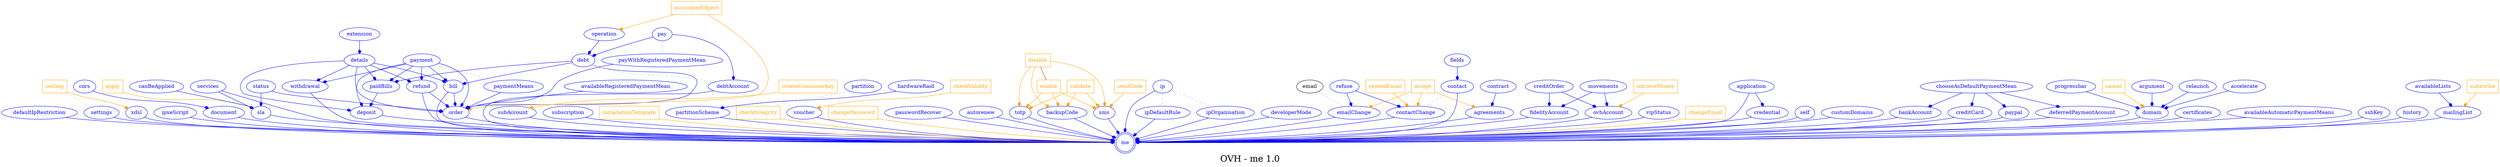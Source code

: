 digraph LexiconGraph {
graph[label="OVH - me 1.0", fontsize=24]
splines=true
"me" [color=blue, fontcolor=blue, shape=doublecircle]
"defaultIpRestriction" -> "me" [color=blue, fontcolor=blue, arrowhead=diamond, arrowtail=none]
"defaultIpRestriction" [color=blue, fontcolor=blue, shape=ellipse]
"settings" -> "me" [color=blue, fontcolor=blue, arrowhead=diamond, arrowtail=none]
"settings" [color=blue, fontcolor=blue, shape=ellipse]
"setting" -> "settings" [color=grey, fontcolor=grey, arrowhead=none, arrowtail=none, style=dashed]
"ipxeScript" -> "me" [color=blue, fontcolor=blue, arrowhead=diamond, arrowtail=none]
"ipxeScript" [color=blue, fontcolor=blue, shape=ellipse]
"document" -> "me" [color=blue, fontcolor=blue, arrowhead=diamond, arrowtail=none]
"document" [color=blue, fontcolor=blue, shape=ellipse]
"cors" -> "document" [color=blue, fontcolor=blue, arrowhead=diamond, arrowtail=none]
"cors" [color=blue, fontcolor=blue, shape=ellipse]
"sla" -> "me" [color=blue, fontcolor=blue, arrowhead=diamond, arrowtail=none]
"sla" [color=blue, fontcolor=blue, shape=ellipse]
"apply" [color=orange, fontcolor=orange, shape=box]
"apply" -> "sla" [color=orange, fontcolor=orange, arrowhead=diamond, arrowtail=none]
"canBeApplied" -> "sla" [color=blue, fontcolor=blue, arrowhead=diamond, arrowtail=none]
"canBeApplied" [color=blue, fontcolor=blue, shape=ellipse]
"services" -> "sla" [color=blue, fontcolor=blue, arrowhead=diamond, arrowtail=none]
"services" [color=blue, fontcolor=blue, shape=ellipse]
"status" -> "sla" [color=blue, fontcolor=blue, arrowhead=diamond, arrowtail=none]
"status" [color=blue, fontcolor=blue, shape=ellipse]
"subAccount" -> "me" [color=blue, fontcolor=blue, arrowhead=diamond, arrowtail=none]
"subAccount" [color=blue, fontcolor=blue, shape=ellipse]
"createConsumerKey" [color=orange, fontcolor=orange, shape=box]
"createConsumerKey" -> "subAccount" [color=orange, fontcolor=orange, arrowhead=diamond, arrowtail=none]
"order" -> "me" [color=blue, fontcolor=blue, arrowhead=diamond, arrowtail=none]
"order" [color=blue, fontcolor=blue, shape=ellipse]
"paymentMeans" -> "order" [color=blue, fontcolor=blue, arrowhead=diamond, arrowtail=none]
"paymentMeans" [color=blue, fontcolor=blue, shape=ellipse]
"payment" -> "paymentMeans" [color=grey, fontcolor=grey, arrowhead=none, arrowtail=none, style=dashed]
"debt" -> "order" [color=blue, fontcolor=blue, arrowhead=diamond, arrowtail=none]
"debt" [color=blue, fontcolor=blue, shape=ellipse]
"pay" -> "debt" [color=blue, fontcolor=blue, arrowhead=diamond, arrowtail=none]
"pay" [color=blue, fontcolor=blue, shape=ellipse]
"operation" -> "debt" [color=blue, fontcolor=blue, arrowhead=diamond, arrowtail=none]
"operation" [color=blue, fontcolor=blue, shape=ellipse]
"associatedObject" [color=orange, fontcolor=orange, shape=box]
"associatedObject" -> "operation" [color=orange, fontcolor=orange, arrowhead=diamond, arrowtail=none]
"payment" -> "order" [color=blue, fontcolor=blue, arrowhead=diamond, arrowtail=none]
"payment" [color=blue, fontcolor=blue, shape=ellipse]
"refund" -> "order" [color=blue, fontcolor=blue, arrowhead=diamond, arrowtail=none]
"refund" [color=blue, fontcolor=blue, shape=ellipse]
"status" -> "order" [color=blue, fontcolor=blue, arrowhead=diamond, arrowtail=none]
"details" -> "order" [color=blue, fontcolor=blue, arrowhead=diamond, arrowtail=none]
"details" [color=blue, fontcolor=blue, shape=ellipse]
"extension" -> "details" [color=blue, fontcolor=blue, arrowhead=diamond, arrowtail=none]
"extension" [color=blue, fontcolor=blue, shape=ellipse]
"availableRegisteredPaymentMean" -> "order" [color=blue, fontcolor=blue, arrowhead=diamond, arrowtail=none]
"availableRegisteredPaymentMean" [color=blue, fontcolor=blue, shape=ellipse]
"payWithRegisteredPaymentMean" -> "order" [color=blue, fontcolor=blue, arrowhead=diamond, arrowtail=none]
"payWithRegisteredPaymentMean" [color=blue, fontcolor=blue, shape=ellipse]
"pay" -> "payWithRegisteredPaymentMean" [color=grey, fontcolor=grey, arrowhead=none, arrowtail=none, style=dashed]
"bill" -> "order" [color=blue, fontcolor=blue, arrowhead=diamond, arrowtail=none]
"bill" [color=blue, fontcolor=blue, shape=ellipse]
"associatedObject" -> "order" [color=orange, fontcolor=orange, arrowhead=diamond, arrowtail=none]
"withdrawal" -> "me" [color=blue, fontcolor=blue, arrowhead=diamond, arrowtail=none]
"withdrawal" [color=blue, fontcolor=blue, shape=ellipse]
"payment" -> "withdrawal" [color=blue, fontcolor=blue, arrowhead=diamond, arrowtail=none]
"details" -> "withdrawal" [color=blue, fontcolor=blue, arrowhead=diamond, arrowtail=none]
"subscription" -> "me" [color=blue, fontcolor=blue, arrowhead=diamond, arrowtail=none]
"subscription" [color=blue, fontcolor=blue, shape=ellipse]
"deposit" -> "me" [color=blue, fontcolor=blue, arrowhead=diamond, arrowtail=none]
"deposit" [color=blue, fontcolor=blue, shape=ellipse]
"payment" -> "deposit" [color=blue, fontcolor=blue, arrowhead=diamond, arrowtail=none]
"paidBills" -> "deposit" [color=blue, fontcolor=blue, arrowhead=diamond, arrowtail=none]
"paidBills" [color=blue, fontcolor=blue, shape=ellipse]
"debt" -> "paidBills" [color=blue, fontcolor=blue, arrowhead=diamond, arrowtail=none]
"payment" -> "paidBills" [color=blue, fontcolor=blue, arrowhead=diamond, arrowtail=none]
"details" -> "paidBills" [color=blue, fontcolor=blue, arrowhead=diamond, arrowtail=none]
"details" -> "deposit" [color=blue, fontcolor=blue, arrowhead=diamond, arrowtail=none]
"installationTemplate" [color=orange, fontcolor=orange, shape=box]
"installationTemplate" -> "me" [color=orange, fontcolor=orange, arrowhead=diamond, arrowtail=none]
"partitionScheme" -> "me" [color=blue, fontcolor=blue, arrowhead=diamond, arrowtail=none]
"partitionScheme" [color=blue, fontcolor=blue, shape=ellipse]
"partition" -> "partitionScheme" [color=grey, fontcolor=grey, arrowhead=none, arrowtail=none, style=dashed]
"partition" [color=blue, fontcolor=blue, shape=ellipse]
"hardwareRaid" -> "partitionScheme" [color=blue, fontcolor=blue, arrowhead=diamond, arrowtail=none]
"hardwareRaid" [color=blue, fontcolor=blue, shape=ellipse]
"checkIntegrity" [color=orange, fontcolor=orange, shape=box]
"checkIntegrity" -> "me" [color=orange, fontcolor=orange, arrowhead=diamond, arrowtail=none]
"refund" -> "me" [color=blue, fontcolor=blue, arrowhead=diamond, arrowtail=none]
"payment" -> "refund" [color=blue, fontcolor=blue, arrowhead=diamond, arrowtail=none]
"details" -> "refund" [color=blue, fontcolor=blue, arrowhead=diamond, arrowtail=none]
"voucher" -> "me" [color=blue, fontcolor=blue, arrowhead=diamond, arrowtail=none]
"voucher" [color=blue, fontcolor=blue, shape=ellipse]
"checkValidity" [color=orange, fontcolor=orange, shape=box]
"checkValidity" -> "voucher" [color=orange, fontcolor=orange, arrowhead=diamond, arrowtail=none]
"changePassword" [color=orange, fontcolor=orange, shape=box]
"changePassword" -> "me" [color=orange, fontcolor=orange, arrowhead=diamond, arrowtail=none]
"passwordRecover" -> "me" [color=blue, fontcolor=blue, arrowhead=diamond, arrowtail=none]
"passwordRecover" [color=blue, fontcolor=blue, shape=ellipse]
"autorenew" -> "me" [color=blue, fontcolor=blue, arrowhead=diamond, arrowtail=none]
"autorenew" [color=blue, fontcolor=blue, shape=ellipse]
"backupCode" -> "me" [color=blue, fontcolor=blue, arrowhead=diamond, arrowtail=none]
"backupCode" [color=blue, fontcolor=blue, shape=ellipse]
"enable" [color=orange, fontcolor=orange, shape=box]
"enable" -> "backupCode" [color=orange, fontcolor=orange, arrowhead=diamond, arrowtail=none]
"disable" -> "enable" [color=red, fontcolor=red, arrowhead=none, arrowtail=none]
"validate" [color=orange, fontcolor=orange, shape=box]
"validate" -> "backupCode" [color=orange, fontcolor=orange, arrowhead=diamond, arrowtail=none]
"disable" [color=orange, fontcolor=orange, shape=box]
"disable" -> "backupCode" [color=orange, fontcolor=orange, arrowhead=diamond, arrowtail=none]
"sms" -> "me" [color=blue, fontcolor=blue, arrowhead=diamond, arrowtail=none]
"sms" [color=blue, fontcolor=blue, shape=ellipse]
"sendCode" [color=orange, fontcolor=orange, shape=box]
"sendCode" -> "sms" [color=orange, fontcolor=orange, arrowhead=diamond, arrowtail=none]
"enable" -> "sms" [color=orange, fontcolor=orange, arrowhead=diamond, arrowtail=none]
"validate" -> "sms" [color=orange, fontcolor=orange, arrowhead=diamond, arrowtail=none]
"disable" -> "sms" [color=orange, fontcolor=orange, arrowhead=diamond, arrowtail=none]
"totp" -> "me" [color=blue, fontcolor=blue, arrowhead=diamond, arrowtail=none]
"totp" [color=blue, fontcolor=blue, shape=ellipse]
"enable" -> "totp" [color=orange, fontcolor=orange, arrowhead=diamond, arrowtail=none]
"validate" -> "totp" [color=orange, fontcolor=orange, arrowhead=diamond, arrowtail=none]
"disable" -> "totp" [color=orange, fontcolor=orange, arrowhead=diamond, arrowtail=none]
"ip" -> "me" [color=blue, fontcolor=blue, arrowhead=diamond, arrowtail=none]
"ip" [color=blue, fontcolor=blue, shape=ellipse]
"ipDefaultRule" -> "me" [color=blue, fontcolor=blue, arrowhead=diamond, arrowtail=none]
"ipDefaultRule" [color=blue, fontcolor=blue, shape=ellipse]
"ip" -> "ipDefaultRule" [color=grey, fontcolor=grey, arrowhead=none, arrowtail=none, style=dashed]
"developerMode" -> "me" [color=blue, fontcolor=blue, arrowhead=diamond, arrowtail=none]
"developerMode" [color=blue, fontcolor=blue, shape=ellipse]
"contact" -> "me" [color=blue, fontcolor=blue, arrowhead=diamond, arrowtail=none]
"contact" [color=blue, fontcolor=blue, shape=ellipse]
"fields" -> "contact" [color=blue, fontcolor=blue, arrowhead=diamond, arrowtail=none]
"fields" [color=blue, fontcolor=blue, shape=ellipse]
"fidelityAccount" -> "me" [color=blue, fontcolor=blue, arrowhead=diamond, arrowtail=none]
"fidelityAccount" [color=blue, fontcolor=blue, shape=ellipse]
"movements" -> "fidelityAccount" [color=blue, fontcolor=blue, arrowhead=diamond, arrowtail=none]
"movements" [color=blue, fontcolor=blue, shape=ellipse]
"creditOrder" -> "fidelityAccount" [color=blue, fontcolor=blue, arrowhead=diamond, arrowtail=none]
"creditOrder" [color=blue, fontcolor=blue, shape=ellipse]
"vipStatus" -> "me" [color=blue, fontcolor=blue, arrowhead=diamond, arrowtail=none]
"vipStatus" [color=blue, fontcolor=blue, shape=ellipse]
"changeEmail" [color=orange, fontcolor=orange, shape=box]
"changeEmail" -> "me" [color=orange, fontcolor=orange, arrowhead=diamond, arrowtail=none]
"application" -> "me" [color=blue, fontcolor=blue, arrowhead=diamond, arrowtail=none]
"application" [color=blue, fontcolor=blue, shape=ellipse]
"services" -> "me" [color=blue, fontcolor=blue, arrowhead=diamond, arrowtail=none]
"self" -> "me" [color=blue, fontcolor=blue, arrowhead=diamond, arrowtail=none]
"self" [color=blue, fontcolor=blue, shape=ellipse]
"credential" -> "me" [color=blue, fontcolor=blue, arrowhead=diamond, arrowtail=none]
"credential" [color=blue, fontcolor=blue, shape=ellipse]
"application" -> "credential" [color=blue, fontcolor=blue, arrowhead=diamond, arrowtail=none]
"customDomains" -> "me" [color=blue, fontcolor=blue, arrowhead=diamond, arrowtail=none]
"customDomains" [color=blue, fontcolor=blue, shape=ellipse]
"paypal" -> "me" [color=blue, fontcolor=blue, arrowhead=diamond, arrowtail=none]
"paypal" [color=blue, fontcolor=blue, shape=ellipse]
"chooseAsDefaultPaymentMean" -> "paypal" [color=blue, fontcolor=blue, arrowhead=diamond, arrowtail=none]
"chooseAsDefaultPaymentMean" [color=blue, fontcolor=blue, shape=ellipse]
"deferredPaymentAccount" -> "me" [color=blue, fontcolor=blue, arrowhead=diamond, arrowtail=none]
"deferredPaymentAccount" [color=blue, fontcolor=blue, shape=ellipse]
"chooseAsDefaultPaymentMean" -> "deferredPaymentAccount" [color=blue, fontcolor=blue, arrowhead=diamond, arrowtail=none]
"bankAccount" -> "me" [color=blue, fontcolor=blue, arrowhead=diamond, arrowtail=none]
"bankAccount" [color=blue, fontcolor=blue, shape=ellipse]
"chooseAsDefaultPaymentMean" -> "bankAccount" [color=blue, fontcolor=blue, arrowhead=diamond, arrowtail=none]
"creditCard" -> "me" [color=blue, fontcolor=blue, arrowhead=diamond, arrowtail=none]
"creditCard" [color=blue, fontcolor=blue, shape=ellipse]
"chooseAsDefaultPaymentMean" -> "creditCard" [color=blue, fontcolor=blue, arrowhead=diamond, arrowtail=none]
"ovhAccount" -> "me" [color=blue, fontcolor=blue, arrowhead=diamond, arrowtail=none]
"ovhAccount" [color=blue, fontcolor=blue, shape=ellipse]
"movements" -> "ovhAccount" [color=blue, fontcolor=blue, arrowhead=diamond, arrowtail=none]
"creditOrder" -> "ovhAccount" [color=blue, fontcolor=blue, arrowhead=diamond, arrowtail=none]
"retrieveMoney" [color=orange, fontcolor=orange, shape=box]
"retrieveMoney" -> "ovhAccount" [color=orange, fontcolor=orange, arrowhead=diamond, arrowtail=none]
"domain" -> "me" [color=blue, fontcolor=blue, arrowhead=diamond, arrowtail=none]
"domain" [color=blue, fontcolor=blue, shape=ellipse]
"argument" -> "domain" [color=blue, fontcolor=blue, arrowhead=diamond, arrowtail=none]
"argument" [color=blue, fontcolor=blue, shape=ellipse]
"relaunch" -> "domain" [color=blue, fontcolor=blue, arrowhead=diamond, arrowtail=none]
"relaunch" [color=blue, fontcolor=blue, shape=ellipse]
"accelerate" -> "domain" [color=blue, fontcolor=blue, arrowhead=diamond, arrowtail=none]
"accelerate" [color=blue, fontcolor=blue, shape=ellipse]
"progressbar" -> "domain" [color=blue, fontcolor=blue, arrowhead=diamond, arrowtail=none]
"progressbar" [color=blue, fontcolor=blue, shape=ellipse]
"cancel" [color=orange, fontcolor=orange, shape=box]
"cancel" -> "domain" [color=orange, fontcolor=orange, arrowhead=diamond, arrowtail=none]
"emailChange" -> "me" [color=blue, fontcolor=blue, arrowhead=diamond, arrowtail=none]
"emailChange" [color=blue, fontcolor=blue, shape=ellipse]
"email" -> "emailChange" [color=grey, fontcolor=grey, arrowhead=none, arrowtail=none, style=dashed]
"accept" [color=orange, fontcolor=orange, shape=box]
"accept" -> "emailChange" [color=orange, fontcolor=orange, arrowhead=diamond, arrowtail=none]
"refuse" -> "emailChange" [color=blue, fontcolor=blue, arrowhead=diamond, arrowtail=none]
"refuse" [color=blue, fontcolor=blue, shape=ellipse]
"contactChange" -> "me" [color=blue, fontcolor=blue, arrowhead=diamond, arrowtail=none]
"contactChange" [color=blue, fontcolor=blue, shape=ellipse]
"contact" -> "contactChange" [color=grey, fontcolor=grey, arrowhead=none, arrowtail=none, style=dashed]
"accept" -> "contactChange" [color=orange, fontcolor=orange, arrowhead=diamond, arrowtail=none]
"resendEmail" [color=orange, fontcolor=orange, shape=box]
"resendEmail" -> "contactChange" [color=orange, fontcolor=orange, arrowhead=diamond, arrowtail=none]
"refuse" -> "contactChange" [color=blue, fontcolor=blue, arrowhead=diamond, arrowtail=none]
"certificates" -> "me" [color=blue, fontcolor=blue, arrowhead=diamond, arrowtail=none]
"certificates" [color=blue, fontcolor=blue, shape=ellipse]
"ipOrganisation" -> "me" [color=blue, fontcolor=blue, arrowhead=diamond, arrowtail=none]
"ipOrganisation" [color=blue, fontcolor=blue, shape=ellipse]
"ip" -> "ipOrganisation" [color=grey, fontcolor=grey, arrowhead=none, arrowtail=none, style=dashed]
"availableAutomaticPaymentMeans" -> "me" [color=blue, fontcolor=blue, arrowhead=diamond, arrowtail=none]
"availableAutomaticPaymentMeans" [color=blue, fontcolor=blue, shape=ellipse]
"sshKey" -> "me" [color=blue, fontcolor=blue, arrowhead=diamond, arrowtail=none]
"sshKey" [color=blue, fontcolor=blue, shape=ellipse]
"history" -> "me" [color=blue, fontcolor=blue, arrowhead=diamond, arrowtail=none]
"history" [color=blue, fontcolor=blue, shape=ellipse]
"debtAccount" -> "me" [color=blue, fontcolor=blue, arrowhead=diamond, arrowtail=none]
"debtAccount" [color=blue, fontcolor=blue, shape=ellipse]
"debt" -> "debtAccount" [color=grey, fontcolor=grey, arrowhead=none, arrowtail=none, style=dashed]
"pay" -> "debtAccount" [color=blue, fontcolor=blue, arrowhead=diamond, arrowtail=none]
"mailingList" -> "me" [color=blue, fontcolor=blue, arrowhead=diamond, arrowtail=none]
"mailingList" [color=blue, fontcolor=blue, shape=ellipse]
"availableLists" -> "mailingList" [color=blue, fontcolor=blue, arrowhead=diamond, arrowtail=none]
"availableLists" [color=blue, fontcolor=blue, shape=ellipse]
"subscribe" [color=orange, fontcolor=orange, shape=box]
"subscribe" -> "mailingList" [color=orange, fontcolor=orange, arrowhead=diamond, arrowtail=none]
"xdsl" -> "me" [color=blue, fontcolor=blue, arrowhead=diamond, arrowtail=none]
"xdsl" [color=blue, fontcolor=blue, shape=ellipse]
"setting" [color=orange, fontcolor=orange, shape=box]
"setting" -> "xdsl" [color=orange, fontcolor=orange, arrowhead=diamond, arrowtail=none]
"agreements" -> "me" [color=blue, fontcolor=blue, arrowhead=diamond, arrowtail=none]
"agreements" [color=blue, fontcolor=blue, shape=ellipse]
"contract" -> "agreements" [color=blue, fontcolor=blue, arrowhead=diamond, arrowtail=none]
"contract" [color=blue, fontcolor=blue, shape=ellipse]
"accept" -> "agreements" [color=orange, fontcolor=orange, arrowhead=diamond, arrowtail=none]
"bill" -> "me" [color=blue, fontcolor=blue, arrowhead=diamond, arrowtail=none]
"debt" -> "bill" [color=blue, fontcolor=blue, arrowhead=diamond, arrowtail=none]
"payment" -> "bill" [color=blue, fontcolor=blue, arrowhead=diamond, arrowtail=none]
"details" -> "bill" [color=blue, fontcolor=blue, arrowhead=diamond, arrowtail=none]
}
